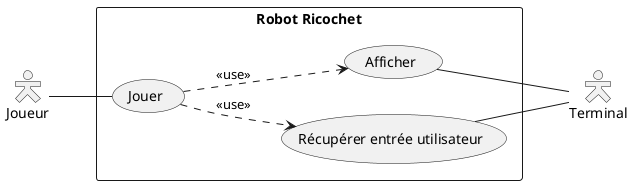 @startuml Use Case
skinparam actorStyle Hollow 
left to right direction

rectangle "Robot Ricochet" {
    "Jouer" as (play)
    "Afficher" as (display)
    "Récupérer entrée utilisateur" as (getInput)
    
}

:Joueur: -- play

actor Terminal

play ..> display : "<<use>>"
play ..> getInput : "<<use>>"

getInput -- Terminal
display -- Terminal

@enduml